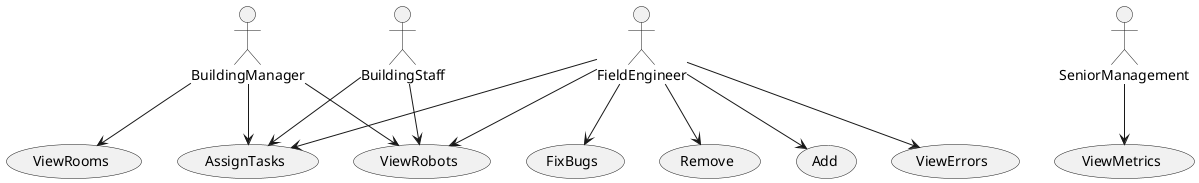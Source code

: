 @startuml UseCase
'This is the Use Case Diagram'

actor FieldEngineer
actor BuildingStaff
actor SeniorManagement
actor BuildingManager


usecase ViewRobots
usecase AssignTasks
usecase ViewRooms
usecase ViewMetrics
usecase ViewErrors
usecase FixBugs
usecase Remove
usecase Add

BuildingStaff --> ViewRobots
BuildingStaff --> AssignTasks

BuildingManager --> ViewRobots
BuildingManager --> AssignTasks
BuildingManager --> ViewRooms

SeniorManagement --> ViewMetrics

FieldEngineer --> ViewRobots
FieldEngineer --> AssignTasks
FieldEngineer --> FixBugs
FieldEngineer --> Add
FieldEngineer --> Remove
FieldEngineer --> ViewErrors
